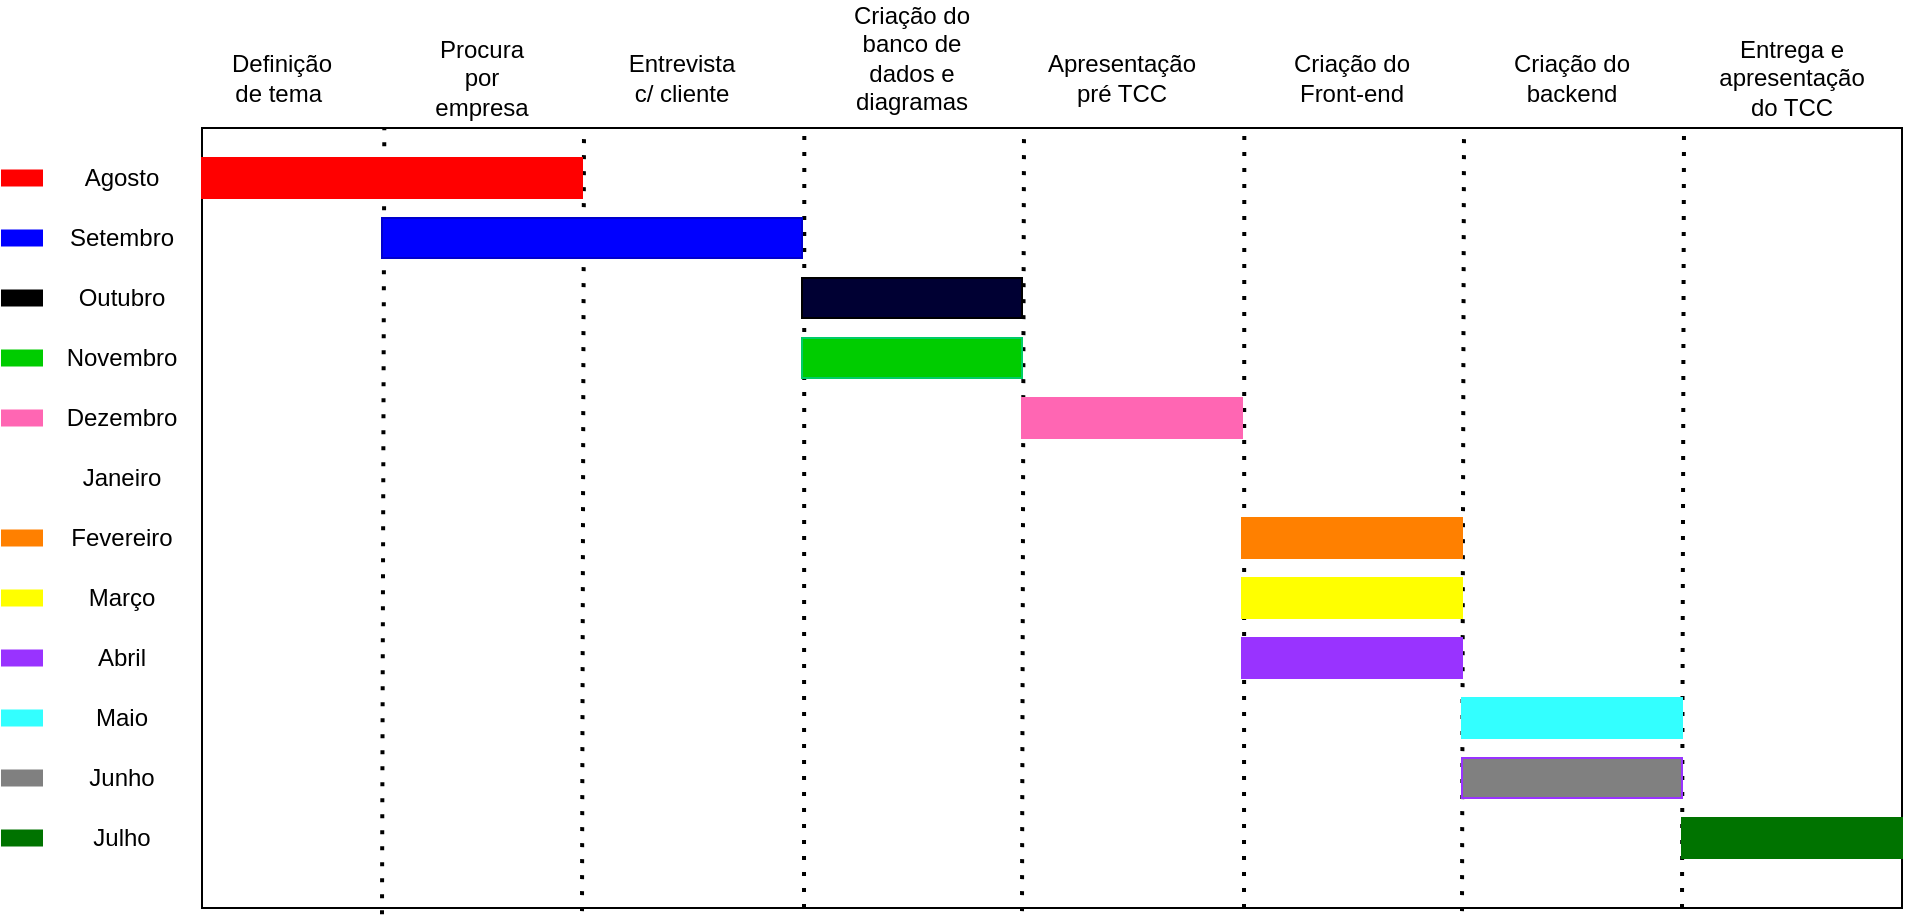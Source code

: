 <mxfile version="20.6.0" type="device"><diagram id="7Ej_Oa-EyP7M8hsiZTfU" name="Página-1"><mxGraphModel dx="1102" dy="614" grid="1" gridSize="10" guides="1" tooltips="1" connect="1" arrows="1" fold="1" page="1" pageScale="1" pageWidth="827" pageHeight="1169" math="0" shadow="0"><root><mxCell id="0"/><mxCell id="1" parent="0"/><mxCell id="0zE0IIH4nd9Dre5buBOy-1" value="" style="rounded=0;whiteSpace=wrap;html=1;" vertex="1" parent="1"><mxGeometry x="150" y="100" width="850" height="390" as="geometry"/></mxCell><mxCell id="0zE0IIH4nd9Dre5buBOy-2" value="Agosto" style="text;html=1;strokeColor=none;fillColor=none;align=center;verticalAlign=middle;whiteSpace=wrap;rounded=0;" vertex="1" parent="1"><mxGeometry x="80" y="110" width="60" height="30" as="geometry"/></mxCell><mxCell id="0zE0IIH4nd9Dre5buBOy-3" value="Setembro" style="text;html=1;strokeColor=none;fillColor=none;align=center;verticalAlign=middle;whiteSpace=wrap;rounded=0;" vertex="1" parent="1"><mxGeometry x="80" y="140" width="60" height="30" as="geometry"/></mxCell><mxCell id="0zE0IIH4nd9Dre5buBOy-4" value="Outubro" style="text;html=1;strokeColor=none;fillColor=none;align=center;verticalAlign=middle;whiteSpace=wrap;rounded=0;" vertex="1" parent="1"><mxGeometry x="80" y="170" width="60" height="30" as="geometry"/></mxCell><mxCell id="0zE0IIH4nd9Dre5buBOy-5" value="Novembro" style="text;html=1;strokeColor=none;fillColor=none;align=center;verticalAlign=middle;whiteSpace=wrap;rounded=0;" vertex="1" parent="1"><mxGeometry x="80" y="200" width="60" height="30" as="geometry"/></mxCell><mxCell id="0zE0IIH4nd9Dre5buBOy-6" value="Dezembro" style="text;html=1;strokeColor=none;fillColor=none;align=center;verticalAlign=middle;whiteSpace=wrap;rounded=0;" vertex="1" parent="1"><mxGeometry x="80" y="230" width="60" height="30" as="geometry"/></mxCell><mxCell id="0zE0IIH4nd9Dre5buBOy-7" value="Janeiro" style="text;html=1;strokeColor=none;fillColor=none;align=center;verticalAlign=middle;whiteSpace=wrap;rounded=0;" vertex="1" parent="1"><mxGeometry x="80" y="260" width="60" height="30" as="geometry"/></mxCell><mxCell id="0zE0IIH4nd9Dre5buBOy-8" value="Fevereiro" style="text;html=1;strokeColor=none;fillColor=none;align=center;verticalAlign=middle;whiteSpace=wrap;rounded=0;" vertex="1" parent="1"><mxGeometry x="80" y="290" width="60" height="30" as="geometry"/></mxCell><mxCell id="0zE0IIH4nd9Dre5buBOy-9" value="Março" style="text;html=1;strokeColor=none;fillColor=none;align=center;verticalAlign=middle;whiteSpace=wrap;rounded=0;" vertex="1" parent="1"><mxGeometry x="80" y="320" width="60" height="30" as="geometry"/></mxCell><mxCell id="0zE0IIH4nd9Dre5buBOy-10" value="Abril" style="text;html=1;strokeColor=none;fillColor=none;align=center;verticalAlign=middle;whiteSpace=wrap;rounded=0;" vertex="1" parent="1"><mxGeometry x="80" y="350" width="60" height="30" as="geometry"/></mxCell><mxCell id="0zE0IIH4nd9Dre5buBOy-11" value="Maio" style="text;html=1;strokeColor=none;fillColor=none;align=center;verticalAlign=middle;whiteSpace=wrap;rounded=0;" vertex="1" parent="1"><mxGeometry x="80" y="380" width="60" height="30" as="geometry"/></mxCell><mxCell id="0zE0IIH4nd9Dre5buBOy-12" value="Junho" style="text;html=1;strokeColor=none;fillColor=none;align=center;verticalAlign=middle;whiteSpace=wrap;rounded=0;" vertex="1" parent="1"><mxGeometry x="80" y="410" width="60" height="30" as="geometry"/></mxCell><mxCell id="0zE0IIH4nd9Dre5buBOy-13" value="Julho" style="text;html=1;strokeColor=none;fillColor=none;align=center;verticalAlign=middle;whiteSpace=wrap;rounded=0;" vertex="1" parent="1"><mxGeometry x="80" y="440" width="60" height="30" as="geometry"/></mxCell><mxCell id="0zE0IIH4nd9Dre5buBOy-18" value="" style="endArrow=none;dashed=1;html=1;dashPattern=1 3;strokeWidth=2;rounded=0;exitX=0.181;exitY=1.008;exitDx=0;exitDy=0;exitPerimeter=0;" edge="1" parent="1"><mxGeometry width="50" height="50" relative="1" as="geometry"><mxPoint x="340" y="491.56" as="sourcePoint"/><mxPoint x="341" y="100" as="targetPoint"/></mxGeometry></mxCell><mxCell id="0zE0IIH4nd9Dre5buBOy-19" value="" style="endArrow=none;dashed=1;html=1;dashPattern=1 3;strokeWidth=2;rounded=0;exitX=0.181;exitY=1.008;exitDx=0;exitDy=0;exitPerimeter=0;" edge="1" parent="1"><mxGeometry width="50" height="50" relative="1" as="geometry"><mxPoint x="780" y="491.56" as="sourcePoint"/><mxPoint x="781" y="100" as="targetPoint"/></mxGeometry></mxCell><mxCell id="0zE0IIH4nd9Dre5buBOy-20" value="" style="endArrow=none;dashed=1;html=1;dashPattern=1 3;strokeWidth=2;rounded=0;entryX=0.183;entryY=0;entryDx=0;entryDy=0;entryPerimeter=0;" edge="1" parent="1"><mxGeometry width="50" height="50" relative="1" as="geometry"><mxPoint x="451" y="490" as="sourcePoint"/><mxPoint x="451.16" y="100" as="targetPoint"/></mxGeometry></mxCell><mxCell id="0zE0IIH4nd9Dre5buBOy-21" value="" style="endArrow=none;dashed=1;html=1;dashPattern=1 3;strokeWidth=2;rounded=0;exitX=0.181;exitY=1.008;exitDx=0;exitDy=0;exitPerimeter=0;" edge="1" parent="1"><mxGeometry width="50" height="50" relative="1" as="geometry"><mxPoint x="560" y="491.56" as="sourcePoint"/><mxPoint x="561" y="100" as="targetPoint"/></mxGeometry></mxCell><mxCell id="0zE0IIH4nd9Dre5buBOy-22" value="" style="endArrow=none;dashed=1;html=1;dashPattern=1 3;strokeWidth=2;rounded=0;entryX=0.183;entryY=0;entryDx=0;entryDy=0;entryPerimeter=0;" edge="1" parent="1"><mxGeometry width="50" height="50" relative="1" as="geometry"><mxPoint x="671" y="490" as="sourcePoint"/><mxPoint x="671.16" y="100" as="targetPoint"/></mxGeometry></mxCell><mxCell id="0zE0IIH4nd9Dre5buBOy-23" value="" style="endArrow=none;dashed=1;html=1;dashPattern=1 3;strokeWidth=2;rounded=0;entryX=0.183;entryY=0;entryDx=0;entryDy=0;entryPerimeter=0;exitX=0.181;exitY=1.008;exitDx=0;exitDy=0;exitPerimeter=0;" edge="1" parent="1"><mxGeometry width="50" height="50" relative="1" as="geometry"><mxPoint x="240" y="493.12" as="sourcePoint"/><mxPoint x="241.16" y="100" as="targetPoint"/></mxGeometry></mxCell><mxCell id="0zE0IIH4nd9Dre5buBOy-24" value="Definição de tema&amp;nbsp;" style="text;html=1;strokeColor=none;fillColor=none;align=center;verticalAlign=middle;whiteSpace=wrap;rounded=0;" vertex="1" parent="1"><mxGeometry x="160" y="60" width="60" height="30" as="geometry"/></mxCell><mxCell id="0zE0IIH4nd9Dre5buBOy-25" value="Procura por empresa" style="text;html=1;strokeColor=none;fillColor=none;align=center;verticalAlign=middle;whiteSpace=wrap;rounded=0;" vertex="1" parent="1"><mxGeometry x="260" y="60" width="60" height="30" as="geometry"/></mxCell><mxCell id="0zE0IIH4nd9Dre5buBOy-26" value="" style="rounded=0;whiteSpace=wrap;html=1;fillColor=#FF0000;strokeColor=#FF0000;" vertex="1" parent="1"><mxGeometry x="150" y="115" width="190" height="20" as="geometry"/></mxCell><mxCell id="0zE0IIH4nd9Dre5buBOy-27" value="" style="rounded=0;whiteSpace=wrap;html=1;fillColor=#0000FF;strokeColor=#0000CC;" vertex="1" parent="1"><mxGeometry x="240" y="145" width="210" height="20" as="geometry"/></mxCell><mxCell id="0zE0IIH4nd9Dre5buBOy-28" value="Entrevista c/ cliente" style="text;html=1;strokeColor=none;fillColor=none;align=center;verticalAlign=middle;whiteSpace=wrap;rounded=0;" vertex="1" parent="1"><mxGeometry x="360" y="60" width="60" height="30" as="geometry"/></mxCell><mxCell id="0zE0IIH4nd9Dre5buBOy-30" value="Criação do banco de dados e diagramas" style="text;html=1;strokeColor=none;fillColor=none;align=center;verticalAlign=middle;whiteSpace=wrap;rounded=0;" vertex="1" parent="1"><mxGeometry x="470" y="50" width="70" height="30" as="geometry"/></mxCell><mxCell id="0zE0IIH4nd9Dre5buBOy-31" value="" style="rounded=0;whiteSpace=wrap;html=1;fillColor=#000033;" vertex="1" parent="1"><mxGeometry x="450" y="175" width="110" height="20" as="geometry"/></mxCell><mxCell id="0zE0IIH4nd9Dre5buBOy-33" value="Apresentação pré TCC" style="text;html=1;strokeColor=none;fillColor=none;align=center;verticalAlign=middle;whiteSpace=wrap;rounded=0;" vertex="1" parent="1"><mxGeometry x="580" y="60" width="60" height="30" as="geometry"/></mxCell><mxCell id="0zE0IIH4nd9Dre5buBOy-34" value="" style="rounded=0;whiteSpace=wrap;html=1;fillColor=#00CC00;strokeColor=#00CC66;" vertex="1" parent="1"><mxGeometry x="450" y="205" width="110" height="20" as="geometry"/></mxCell><mxCell id="0zE0IIH4nd9Dre5buBOy-37" value="" style="rounded=0;whiteSpace=wrap;html=1;fillColor=#FF66B3;strokeColor=#FF66b3;" vertex="1" parent="1"><mxGeometry x="560" y="235" width="110" height="20" as="geometry"/></mxCell><mxCell id="0zE0IIH4nd9Dre5buBOy-38" value="Criação do Front-end" style="text;html=1;strokeColor=none;fillColor=none;align=center;verticalAlign=middle;whiteSpace=wrap;rounded=0;" vertex="1" parent="1"><mxGeometry x="690" y="60" width="70" height="30" as="geometry"/></mxCell><mxCell id="0zE0IIH4nd9Dre5buBOy-39" value="" style="rounded=0;whiteSpace=wrap;html=1;fillColor=#FF8000;strokeColor=#FF8000;" vertex="1" parent="1"><mxGeometry x="670" y="295" width="110" height="20" as="geometry"/></mxCell><mxCell id="0zE0IIH4nd9Dre5buBOy-40" value="" style="rounded=0;whiteSpace=wrap;html=1;fillColor=#FFFF00;strokeColor=#FFFF00;" vertex="1" parent="1"><mxGeometry x="670" y="325" width="110" height="20" as="geometry"/></mxCell><mxCell id="0zE0IIH4nd9Dre5buBOy-41" value="" style="rounded=0;whiteSpace=wrap;html=1;fillColor=#9933FF;strokeColor=#9933FF;" vertex="1" parent="1"><mxGeometry x="670" y="355" width="110" height="20" as="geometry"/></mxCell><mxCell id="0zE0IIH4nd9Dre5buBOy-42" value="" style="endArrow=none;dashed=1;html=1;dashPattern=1 3;strokeWidth=2;rounded=0;exitX=0.181;exitY=1.008;exitDx=0;exitDy=0;exitPerimeter=0;" edge="1" parent="1"><mxGeometry width="50" height="50" relative="1" as="geometry"><mxPoint x="890" y="490.0" as="sourcePoint"/><mxPoint x="891" y="98.44" as="targetPoint"/></mxGeometry></mxCell><mxCell id="0zE0IIH4nd9Dre5buBOy-43" value="" style="rounded=0;whiteSpace=wrap;html=1;fillColor=#33FFFF;strokeColor=#33FFFF;" vertex="1" parent="1"><mxGeometry x="780" y="385" width="110" height="20" as="geometry"/></mxCell><mxCell id="0zE0IIH4nd9Dre5buBOy-44" value="Criação do backend" style="text;html=1;strokeColor=none;fillColor=none;align=center;verticalAlign=middle;whiteSpace=wrap;rounded=0;" vertex="1" parent="1"><mxGeometry x="800" y="60" width="70" height="30" as="geometry"/></mxCell><mxCell id="0zE0IIH4nd9Dre5buBOy-45" value="" style="rounded=0;whiteSpace=wrap;html=1;fillColor=#808080;strokeColor=#9933FF;" vertex="1" parent="1"><mxGeometry x="780" y="415" width="110" height="20" as="geometry"/></mxCell><mxCell id="0zE0IIH4nd9Dre5buBOy-46" value="" style="rounded=0;whiteSpace=wrap;html=1;fillColor=#007300;strokeColor=#007300;" vertex="1" parent="1"><mxGeometry x="890" y="445" width="110" height="20" as="geometry"/></mxCell><mxCell id="0zE0IIH4nd9Dre5buBOy-47" value="Entrega e apresentação do TCC" style="text;html=1;strokeColor=none;fillColor=none;align=center;verticalAlign=middle;whiteSpace=wrap;rounded=0;" vertex="1" parent="1"><mxGeometry x="910" y="60" width="70" height="30" as="geometry"/></mxCell><mxCell id="0zE0IIH4nd9Dre5buBOy-48" value="" style="rounded=0;whiteSpace=wrap;html=1;fillColor=#FF0000;strokeColor=#FF0000;" vertex="1" parent="1"><mxGeometry x="50" y="121.25" width="20" height="7.5" as="geometry"/></mxCell><mxCell id="0zE0IIH4nd9Dre5buBOy-54" value="" style="rounded=0;whiteSpace=wrap;html=1;fillColor=#0000ff;strokeColor=#0000ff;" vertex="1" parent="1"><mxGeometry x="50" y="151.25" width="20" height="7.5" as="geometry"/></mxCell><mxCell id="0zE0IIH4nd9Dre5buBOy-56" value="" style="rounded=0;whiteSpace=wrap;html=1;fillColor=#000000;strokeColor=#000000;" vertex="1" parent="1"><mxGeometry x="50" y="181.25" width="20" height="7.5" as="geometry"/></mxCell><mxCell id="0zE0IIH4nd9Dre5buBOy-57" value="" style="rounded=0;whiteSpace=wrap;html=1;fillColor=#00cc00;strokeColor=#00cc00;" vertex="1" parent="1"><mxGeometry x="50" y="211.25" width="20" height="7.5" as="geometry"/></mxCell><mxCell id="0zE0IIH4nd9Dre5buBOy-58" value="" style="rounded=0;whiteSpace=wrap;html=1;fillColor=#ff66b3;strokeColor=#ff66b3;" vertex="1" parent="1"><mxGeometry x="50" y="241.25" width="20" height="7.5" as="geometry"/></mxCell><mxCell id="0zE0IIH4nd9Dre5buBOy-60" value="" style="rounded=0;whiteSpace=wrap;html=1;fillColor=#FF8000;strokeColor=#FF8000;" vertex="1" parent="1"><mxGeometry x="50" y="301.25" width="20" height="7.5" as="geometry"/></mxCell><mxCell id="0zE0IIH4nd9Dre5buBOy-61" value="" style="rounded=0;whiteSpace=wrap;html=1;fillColor=#9933FF;strokeColor=#9933FF;" vertex="1" parent="1"><mxGeometry x="50" y="361.25" width="20" height="7.5" as="geometry"/></mxCell><mxCell id="0zE0IIH4nd9Dre5buBOy-62" value="" style="rounded=0;whiteSpace=wrap;html=1;fillColor=#33FFFF;strokeColor=#33FFFF;" vertex="1" parent="1"><mxGeometry x="50" y="391.25" width="20" height="7.5" as="geometry"/></mxCell><mxCell id="0zE0IIH4nd9Dre5buBOy-63" value="" style="rounded=0;whiteSpace=wrap;html=1;fillColor=#808080;strokeColor=#808080;" vertex="1" parent="1"><mxGeometry x="50" y="421.25" width="20" height="7.5" as="geometry"/></mxCell><mxCell id="0zE0IIH4nd9Dre5buBOy-64" value="" style="rounded=0;whiteSpace=wrap;html=1;fillColor=#007300;strokeColor=#007300;" vertex="1" parent="1"><mxGeometry x="50" y="451.25" width="20" height="7.5" as="geometry"/></mxCell><mxCell id="0zE0IIH4nd9Dre5buBOy-65" value="" style="rounded=0;whiteSpace=wrap;html=1;fillColor=#FFFF00;strokeColor=#FFFF00;" vertex="1" parent="1"><mxGeometry x="50" y="331.25" width="20" height="7.5" as="geometry"/></mxCell></root></mxGraphModel></diagram></mxfile>